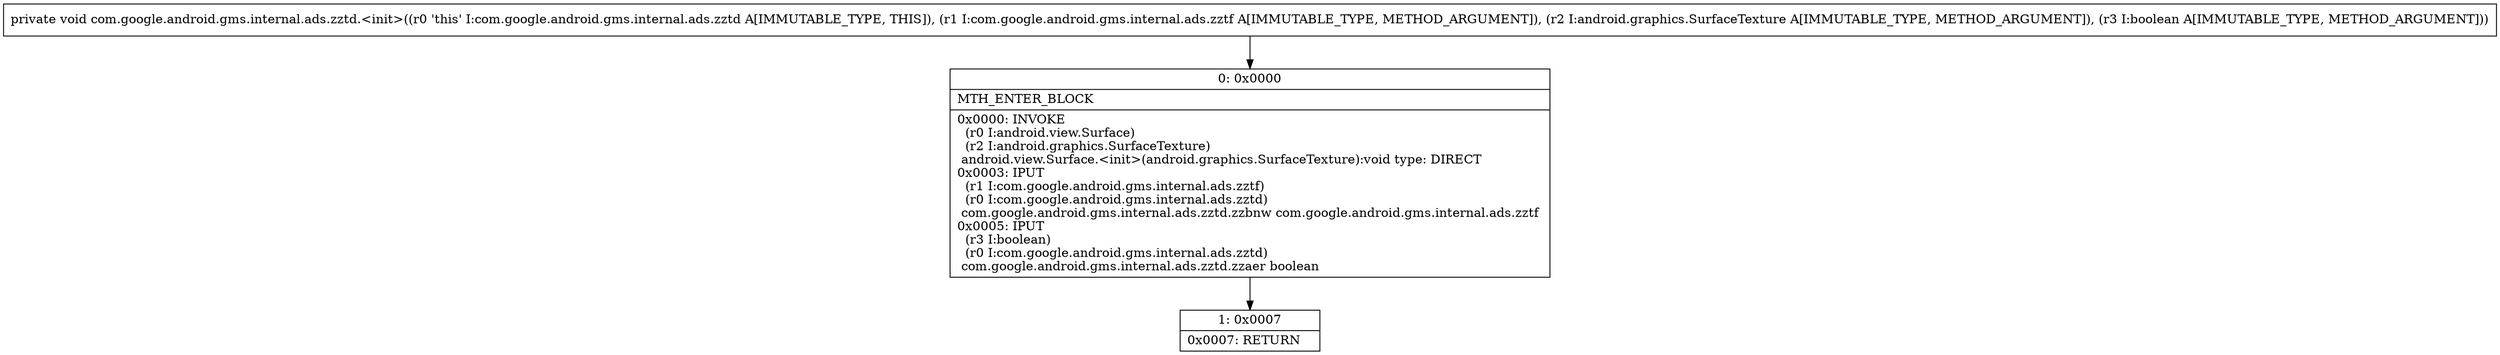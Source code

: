 digraph "CFG forcom.google.android.gms.internal.ads.zztd.\<init\>(Lcom\/google\/android\/gms\/internal\/ads\/zztf;Landroid\/graphics\/SurfaceTexture;Z)V" {
Node_0 [shape=record,label="{0\:\ 0x0000|MTH_ENTER_BLOCK\l|0x0000: INVOKE  \l  (r0 I:android.view.Surface)\l  (r2 I:android.graphics.SurfaceTexture)\l android.view.Surface.\<init\>(android.graphics.SurfaceTexture):void type: DIRECT \l0x0003: IPUT  \l  (r1 I:com.google.android.gms.internal.ads.zztf)\l  (r0 I:com.google.android.gms.internal.ads.zztd)\l com.google.android.gms.internal.ads.zztd.zzbnw com.google.android.gms.internal.ads.zztf \l0x0005: IPUT  \l  (r3 I:boolean)\l  (r0 I:com.google.android.gms.internal.ads.zztd)\l com.google.android.gms.internal.ads.zztd.zzaer boolean \l}"];
Node_1 [shape=record,label="{1\:\ 0x0007|0x0007: RETURN   \l}"];
MethodNode[shape=record,label="{private void com.google.android.gms.internal.ads.zztd.\<init\>((r0 'this' I:com.google.android.gms.internal.ads.zztd A[IMMUTABLE_TYPE, THIS]), (r1 I:com.google.android.gms.internal.ads.zztf A[IMMUTABLE_TYPE, METHOD_ARGUMENT]), (r2 I:android.graphics.SurfaceTexture A[IMMUTABLE_TYPE, METHOD_ARGUMENT]), (r3 I:boolean A[IMMUTABLE_TYPE, METHOD_ARGUMENT])) }"];
MethodNode -> Node_0;
Node_0 -> Node_1;
}


